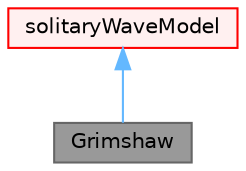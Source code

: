 digraph "Grimshaw"
{
 // LATEX_PDF_SIZE
  bgcolor="transparent";
  edge [fontname=Helvetica,fontsize=10,labelfontname=Helvetica,labelfontsize=10];
  node [fontname=Helvetica,fontsize=10,shape=box,height=0.2,width=0.4];
  Node1 [id="Node000001",label="Grimshaw",height=0.2,width=0.4,color="gray40", fillcolor="grey60", style="filled", fontcolor="black",tooltip="Grimshaw wave model."];
  Node2 -> Node1 [id="edge1_Node000001_Node000002",dir="back",color="steelblue1",style="solid",tooltip=" "];
  Node2 [id="Node000002",label="solitaryWaveModel",height=0.2,width=0.4,color="red", fillcolor="#FFF0F0", style="filled",URL="$classFoam_1_1waveModels_1_1solitaryWaveModel.html",tooltip=" "];
}
